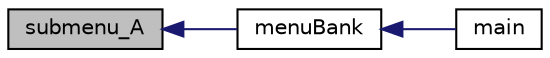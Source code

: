 digraph "submenu_A"
{
 // INTERACTIVE_SVG=YES
  edge [fontname="Helvetica",fontsize="10",labelfontname="Helvetica",labelfontsize="10"];
  node [fontname="Helvetica",fontsize="10",shape=record];
  rankdir="LR";
  Node1 [label="submenu_A",height=0.2,width=0.4,color="black", fillcolor="grey75", style="filled" fontcolor="black"];
  Node1 -> Node2 [dir="back",color="midnightblue",fontsize="10",style="solid",fontname="Helvetica"];
  Node2 [label="menuBank",height=0.2,width=0.4,color="black", fillcolor="white", style="filled",URL="$d2/d95/bank_utils_8cpp.html#a27f60f9f070d925098569a02b0ddcf09"];
  Node2 -> Node3 [dir="back",color="midnightblue",fontsize="10",style="solid",fontname="Helvetica"];
  Node3 [label="main",height=0.2,width=0.4,color="black", fillcolor="white", style="filled",URL="$d7/de1/bank_8cpp.html#a0ddf1224851353fc92bfbff6f499fa97"];
}
